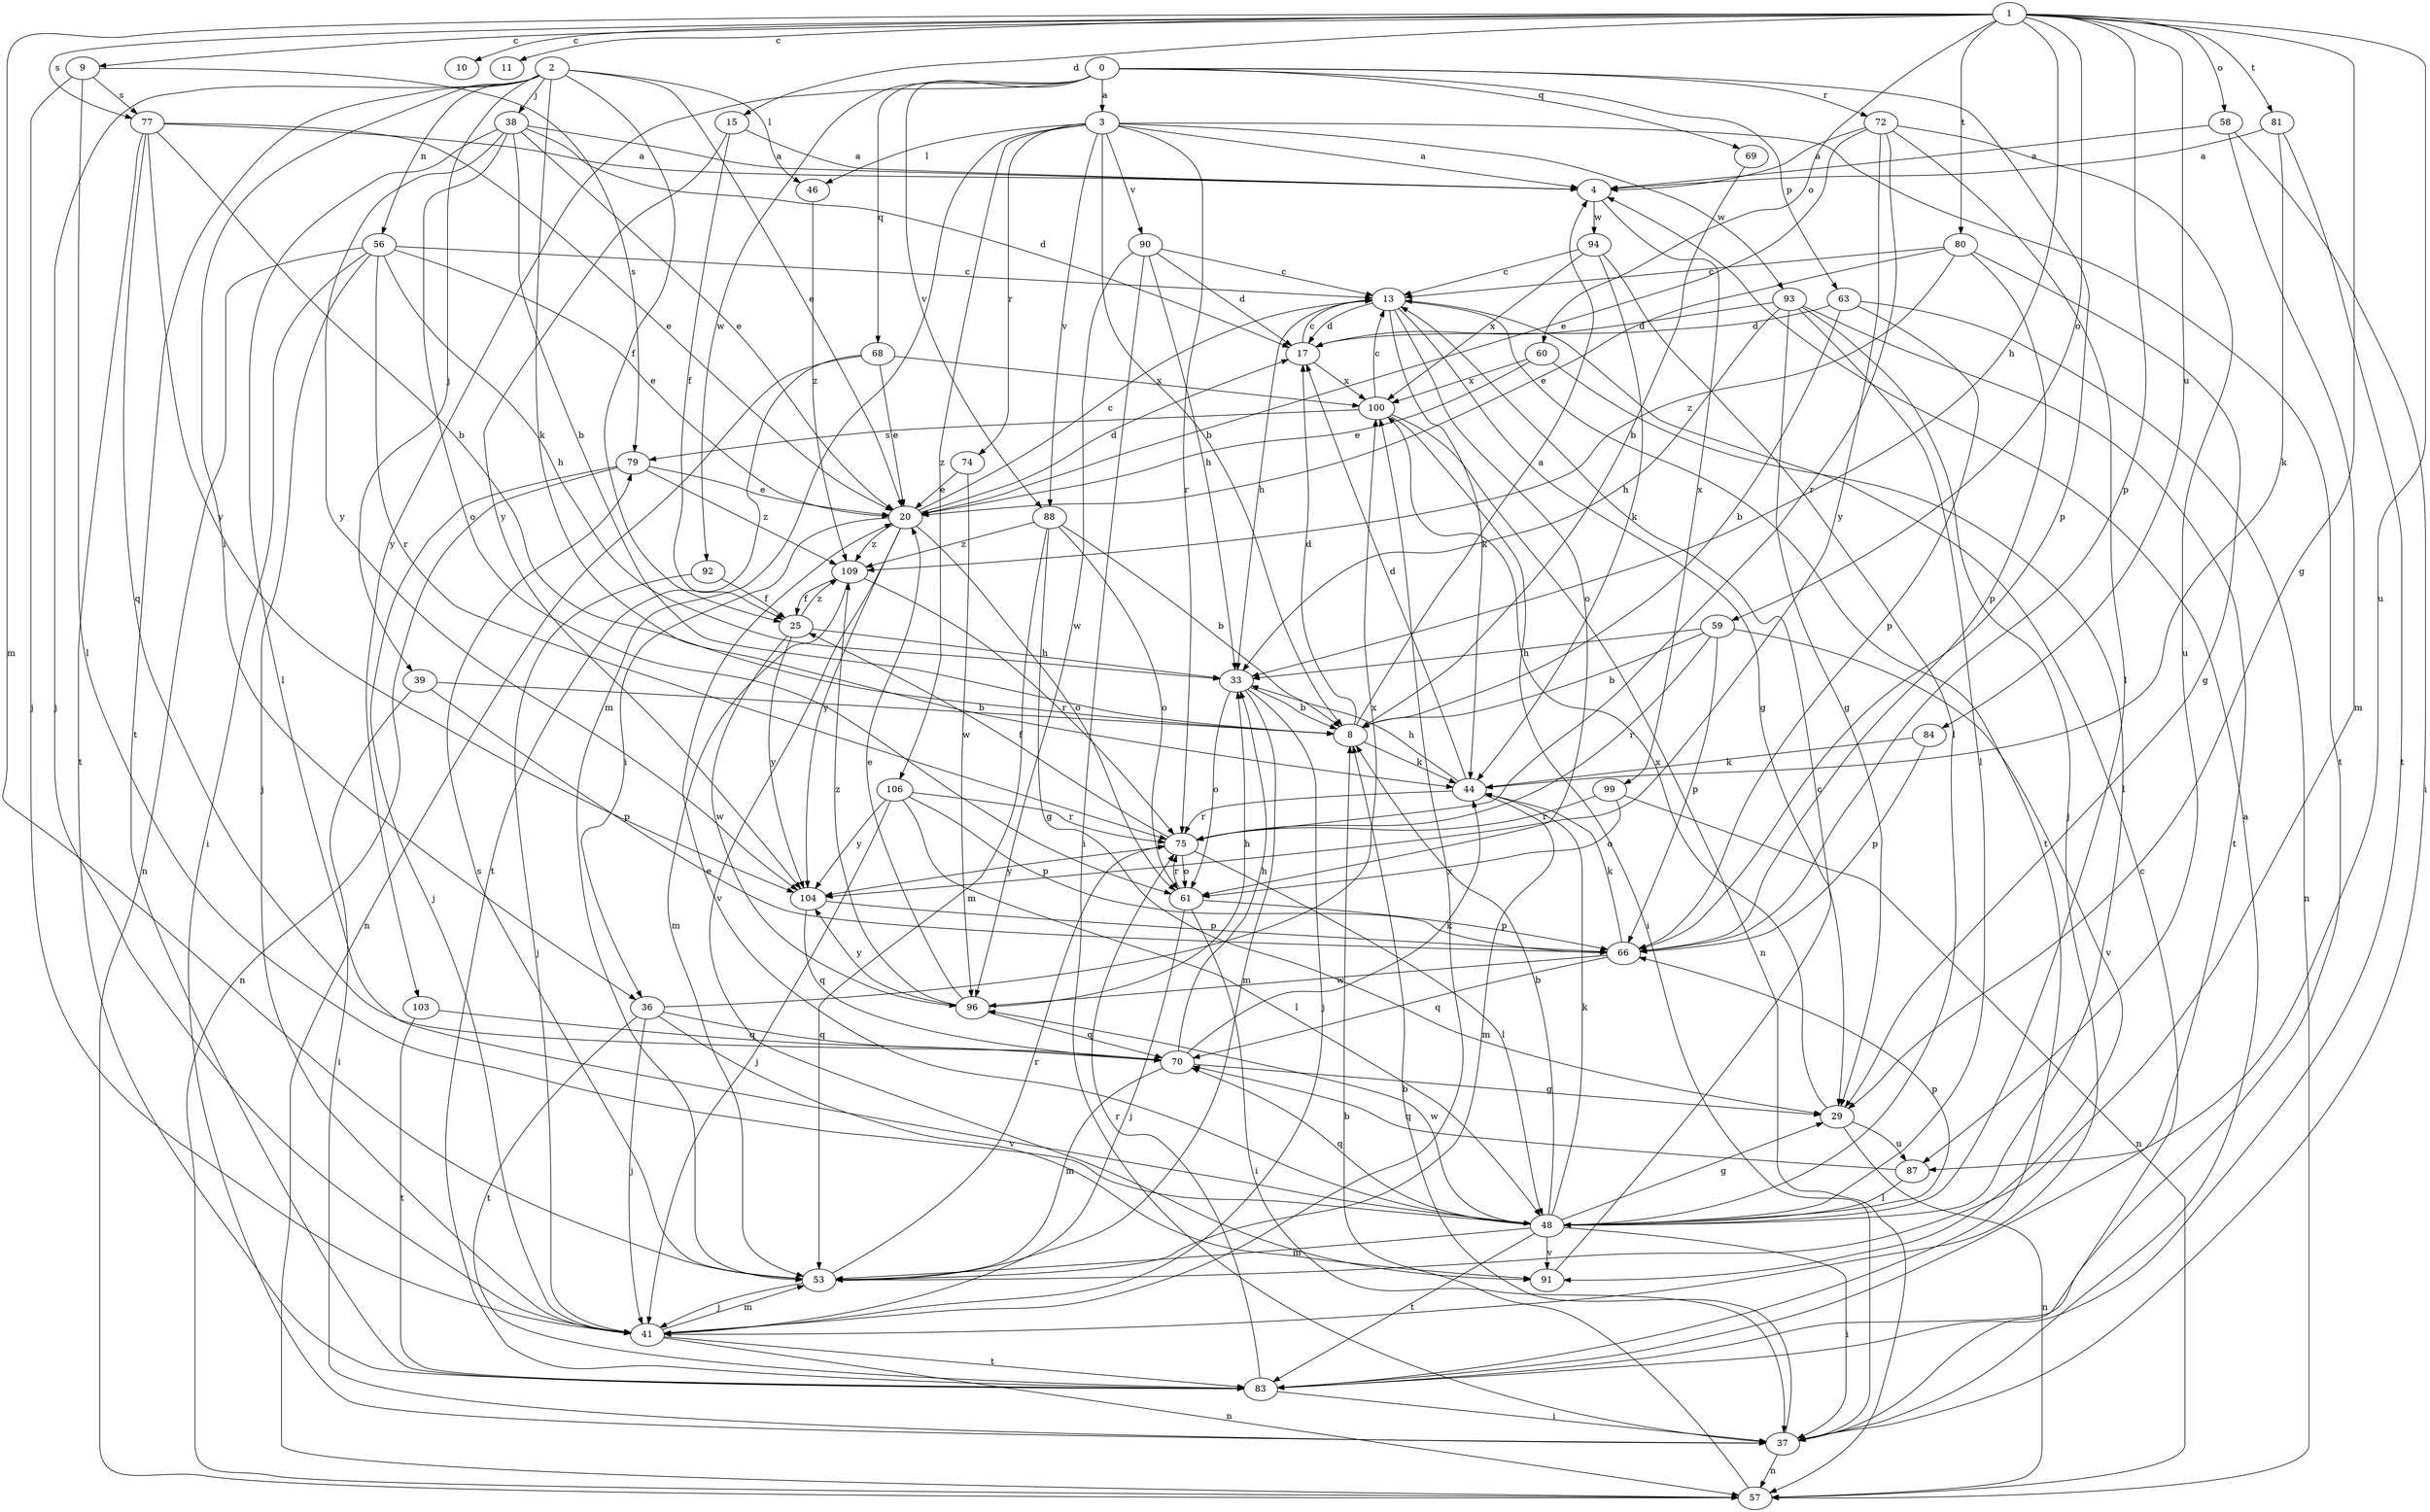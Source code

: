 strict digraph  {
0;
1;
2;
3;
4;
8;
9;
10;
11;
13;
15;
17;
20;
25;
29;
33;
36;
37;
38;
39;
41;
44;
46;
48;
53;
56;
57;
58;
59;
60;
61;
63;
66;
68;
69;
70;
72;
74;
75;
77;
79;
80;
81;
83;
84;
87;
88;
90;
91;
92;
93;
94;
96;
99;
100;
103;
104;
106;
109;
0 -> 3  [label=a];
0 -> 63  [label=p];
0 -> 66  [label=p];
0 -> 68  [label=q];
0 -> 69  [label=q];
0 -> 72  [label=r];
0 -> 88  [label=v];
0 -> 92  [label=w];
0 -> 103  [label=y];
1 -> 9  [label=c];
1 -> 10  [label=c];
1 -> 11  [label=c];
1 -> 15  [label=d];
1 -> 29  [label=g];
1 -> 33  [label=h];
1 -> 53  [label=m];
1 -> 58  [label=o];
1 -> 59  [label=o];
1 -> 60  [label=o];
1 -> 66  [label=p];
1 -> 77  [label=s];
1 -> 80  [label=t];
1 -> 81  [label=t];
1 -> 84  [label=u];
1 -> 87  [label=u];
2 -> 20  [label=e];
2 -> 25  [label=f];
2 -> 36  [label=i];
2 -> 38  [label=j];
2 -> 39  [label=j];
2 -> 41  [label=j];
2 -> 44  [label=k];
2 -> 46  [label=l];
2 -> 56  [label=n];
2 -> 83  [label=t];
3 -> 4  [label=a];
3 -> 8  [label=b];
3 -> 46  [label=l];
3 -> 53  [label=m];
3 -> 74  [label=r];
3 -> 75  [label=r];
3 -> 83  [label=t];
3 -> 88  [label=v];
3 -> 90  [label=v];
3 -> 93  [label=w];
3 -> 106  [label=z];
4 -> 94  [label=w];
4 -> 99  [label=x];
8 -> 4  [label=a];
8 -> 17  [label=d];
8 -> 44  [label=k];
9 -> 41  [label=j];
9 -> 48  [label=l];
9 -> 77  [label=s];
9 -> 79  [label=s];
13 -> 17  [label=d];
13 -> 29  [label=g];
13 -> 33  [label=h];
13 -> 44  [label=k];
13 -> 61  [label=o];
13 -> 83  [label=t];
15 -> 4  [label=a];
15 -> 25  [label=f];
15 -> 104  [label=y];
17 -> 13  [label=c];
17 -> 100  [label=x];
20 -> 13  [label=c];
20 -> 17  [label=d];
20 -> 36  [label=i];
20 -> 61  [label=o];
20 -> 91  [label=v];
20 -> 104  [label=y];
20 -> 109  [label=z];
25 -> 33  [label=h];
25 -> 96  [label=w];
25 -> 104  [label=y];
25 -> 109  [label=z];
29 -> 57  [label=n];
29 -> 87  [label=u];
29 -> 100  [label=x];
33 -> 8  [label=b];
33 -> 41  [label=j];
33 -> 53  [label=m];
33 -> 61  [label=o];
36 -> 41  [label=j];
36 -> 70  [label=q];
36 -> 83  [label=t];
36 -> 91  [label=v];
36 -> 100  [label=x];
37 -> 4  [label=a];
37 -> 8  [label=b];
37 -> 13  [label=c];
37 -> 57  [label=n];
38 -> 4  [label=a];
38 -> 8  [label=b];
38 -> 17  [label=d];
38 -> 20  [label=e];
38 -> 48  [label=l];
38 -> 61  [label=o];
38 -> 104  [label=y];
39 -> 8  [label=b];
39 -> 37  [label=i];
39 -> 66  [label=p];
41 -> 53  [label=m];
41 -> 57  [label=n];
41 -> 83  [label=t];
41 -> 100  [label=x];
44 -> 17  [label=d];
44 -> 33  [label=h];
44 -> 53  [label=m];
44 -> 75  [label=r];
46 -> 109  [label=z];
48 -> 8  [label=b];
48 -> 20  [label=e];
48 -> 29  [label=g];
48 -> 37  [label=i];
48 -> 44  [label=k];
48 -> 53  [label=m];
48 -> 66  [label=p];
48 -> 70  [label=q];
48 -> 83  [label=t];
48 -> 91  [label=v];
48 -> 96  [label=w];
53 -> 41  [label=j];
53 -> 75  [label=r];
53 -> 79  [label=s];
56 -> 13  [label=c];
56 -> 20  [label=e];
56 -> 33  [label=h];
56 -> 37  [label=i];
56 -> 41  [label=j];
56 -> 57  [label=n];
56 -> 75  [label=r];
57 -> 8  [label=b];
58 -> 4  [label=a];
58 -> 37  [label=i];
58 -> 53  [label=m];
59 -> 8  [label=b];
59 -> 33  [label=h];
59 -> 66  [label=p];
59 -> 75  [label=r];
59 -> 91  [label=v];
60 -> 20  [label=e];
60 -> 48  [label=l];
60 -> 100  [label=x];
61 -> 37  [label=i];
61 -> 41  [label=j];
61 -> 66  [label=p];
61 -> 75  [label=r];
63 -> 8  [label=b];
63 -> 17  [label=d];
63 -> 57  [label=n];
63 -> 66  [label=p];
66 -> 44  [label=k];
66 -> 70  [label=q];
66 -> 96  [label=w];
68 -> 20  [label=e];
68 -> 57  [label=n];
68 -> 83  [label=t];
68 -> 100  [label=x];
69 -> 8  [label=b];
70 -> 29  [label=g];
70 -> 33  [label=h];
70 -> 44  [label=k];
70 -> 53  [label=m];
72 -> 4  [label=a];
72 -> 20  [label=e];
72 -> 48  [label=l];
72 -> 75  [label=r];
72 -> 87  [label=u];
72 -> 104  [label=y];
74 -> 20  [label=e];
74 -> 96  [label=w];
75 -> 25  [label=f];
75 -> 48  [label=l];
75 -> 61  [label=o];
75 -> 104  [label=y];
77 -> 4  [label=a];
77 -> 8  [label=b];
77 -> 20  [label=e];
77 -> 70  [label=q];
77 -> 83  [label=t];
77 -> 104  [label=y];
79 -> 20  [label=e];
79 -> 41  [label=j];
79 -> 57  [label=n];
79 -> 109  [label=z];
80 -> 13  [label=c];
80 -> 20  [label=e];
80 -> 29  [label=g];
80 -> 66  [label=p];
80 -> 109  [label=z];
81 -> 4  [label=a];
81 -> 44  [label=k];
81 -> 83  [label=t];
83 -> 37  [label=i];
83 -> 75  [label=r];
84 -> 44  [label=k];
84 -> 66  [label=p];
87 -> 48  [label=l];
87 -> 70  [label=q];
88 -> 8  [label=b];
88 -> 29  [label=g];
88 -> 53  [label=m];
88 -> 61  [label=o];
88 -> 109  [label=z];
90 -> 13  [label=c];
90 -> 17  [label=d];
90 -> 33  [label=h];
90 -> 37  [label=i];
90 -> 96  [label=w];
91 -> 13  [label=c];
92 -> 25  [label=f];
92 -> 41  [label=j];
93 -> 17  [label=d];
93 -> 29  [label=g];
93 -> 33  [label=h];
93 -> 41  [label=j];
93 -> 48  [label=l];
93 -> 83  [label=t];
94 -> 13  [label=c];
94 -> 44  [label=k];
94 -> 48  [label=l];
94 -> 100  [label=x];
96 -> 20  [label=e];
96 -> 33  [label=h];
96 -> 70  [label=q];
96 -> 104  [label=y];
96 -> 109  [label=z];
99 -> 57  [label=n];
99 -> 61  [label=o];
99 -> 75  [label=r];
100 -> 13  [label=c];
100 -> 37  [label=i];
100 -> 57  [label=n];
100 -> 79  [label=s];
103 -> 70  [label=q];
103 -> 83  [label=t];
104 -> 66  [label=p];
104 -> 70  [label=q];
106 -> 41  [label=j];
106 -> 48  [label=l];
106 -> 66  [label=p];
106 -> 75  [label=r];
106 -> 104  [label=y];
109 -> 25  [label=f];
109 -> 53  [label=m];
109 -> 75  [label=r];
}
